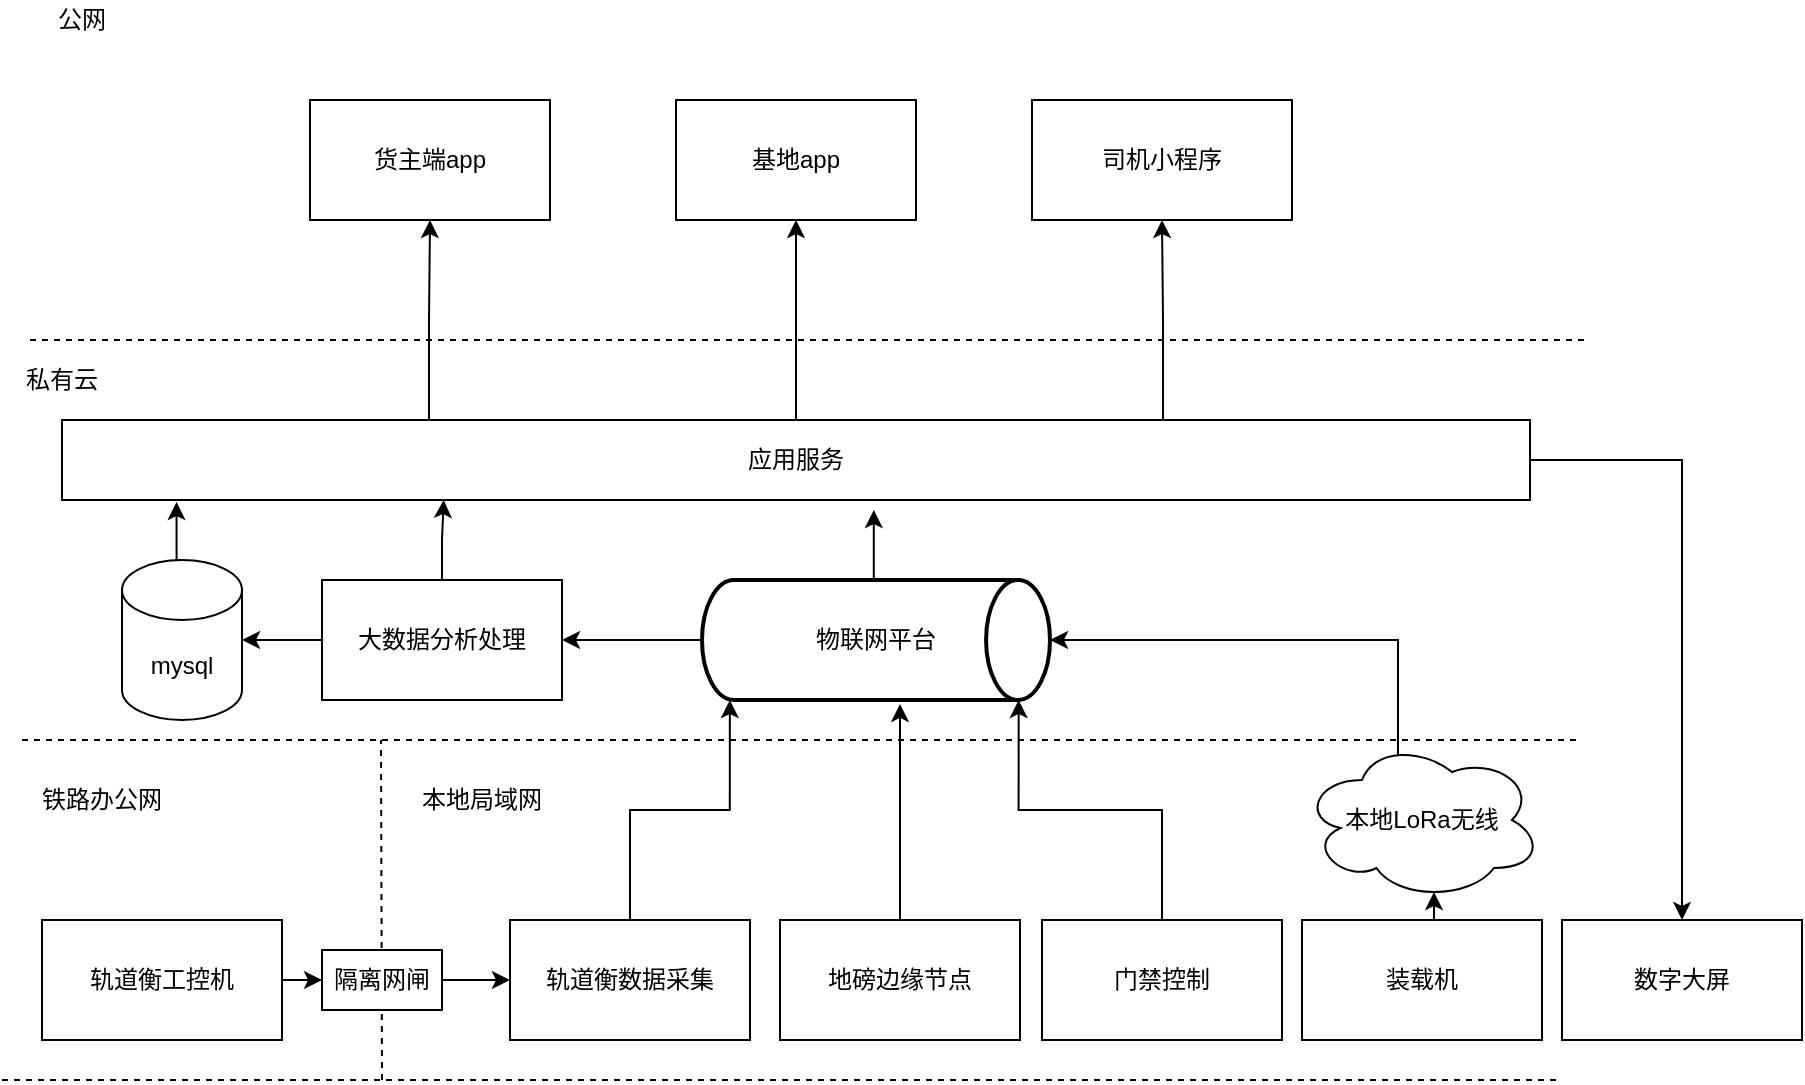 <mxfile version="14.6.1" type="github">
  <diagram id="DBg23Ft4EOHM_xaeqgFh" name="Page-1">
    <mxGraphModel dx="901" dy="619" grid="1" gridSize="10" guides="1" tooltips="1" connect="1" arrows="1" fold="1" page="0" pageScale="1" pageWidth="827" pageHeight="1169" math="0" shadow="0">
      <root>
        <mxCell id="0" />
        <mxCell id="1" parent="0" />
        <mxCell id="3gOpFJUrYChyAeatIPqP-2" value="" style="endArrow=none;dashed=1;html=1;" edge="1" parent="1">
          <mxGeometry width="50" height="50" relative="1" as="geometry">
            <mxPoint x="20" y="440" as="sourcePoint" />
            <mxPoint x="800" y="440" as="targetPoint" />
          </mxGeometry>
        </mxCell>
        <mxCell id="3gOpFJUrYChyAeatIPqP-3" value="私有云" style="text;html=1;strokeColor=none;fillColor=none;align=center;verticalAlign=middle;whiteSpace=wrap;rounded=0;" vertex="1" parent="1">
          <mxGeometry x="20" y="250" width="40" height="20" as="geometry" />
        </mxCell>
        <mxCell id="3gOpFJUrYChyAeatIPqP-4" value="铁路办公网" style="text;html=1;strokeColor=none;fillColor=none;align=center;verticalAlign=middle;whiteSpace=wrap;rounded=0;" vertex="1" parent="1">
          <mxGeometry x="20" y="460" width="80" height="20" as="geometry" />
        </mxCell>
        <mxCell id="3gOpFJUrYChyAeatIPqP-5" value="" style="endArrow=none;dashed=1;html=1;" edge="1" parent="1">
          <mxGeometry width="50" height="50" relative="1" as="geometry">
            <mxPoint x="10" y="610" as="sourcePoint" />
            <mxPoint x="790" y="610" as="targetPoint" />
          </mxGeometry>
        </mxCell>
        <mxCell id="3gOpFJUrYChyAeatIPqP-6" value="本地局域网" style="text;html=1;strokeColor=none;fillColor=none;align=center;verticalAlign=middle;whiteSpace=wrap;rounded=0;" vertex="1" parent="1">
          <mxGeometry x="210" y="460" width="80" height="20" as="geometry" />
        </mxCell>
        <mxCell id="3gOpFJUrYChyAeatIPqP-7" value="" style="endArrow=none;dashed=1;html=1;" edge="1" parent="1">
          <mxGeometry width="50" height="50" relative="1" as="geometry">
            <mxPoint x="200" y="610" as="sourcePoint" />
            <mxPoint x="199.5" y="440" as="targetPoint" />
          </mxGeometry>
        </mxCell>
        <mxCell id="3gOpFJUrYChyAeatIPqP-72" style="edgeStyle=orthogonalEdgeStyle;rounded=0;orthogonalLoop=1;jettySize=auto;html=1;exitX=0.5;exitY=0;exitDx=0;exitDy=0;entryX=0.569;entryY=1.033;entryDx=0;entryDy=0;entryPerimeter=0;" edge="1" parent="1" source="3gOpFJUrYChyAeatIPqP-8" target="3gOpFJUrYChyAeatIPqP-35">
          <mxGeometry relative="1" as="geometry" />
        </mxCell>
        <mxCell id="3gOpFJUrYChyAeatIPqP-8" value="地磅边缘节点" style="rounded=0;whiteSpace=wrap;html=1;" vertex="1" parent="1">
          <mxGeometry x="399" y="530" width="120" height="60" as="geometry" />
        </mxCell>
        <mxCell id="3gOpFJUrYChyAeatIPqP-12" style="edgeStyle=orthogonalEdgeStyle;rounded=0;orthogonalLoop=1;jettySize=auto;html=1;exitX=1;exitY=0.5;exitDx=0;exitDy=0;entryX=0;entryY=0.5;entryDx=0;entryDy=0;" edge="1" parent="1" source="3gOpFJUrYChyAeatIPqP-9" target="3gOpFJUrYChyAeatIPqP-11">
          <mxGeometry relative="1" as="geometry" />
        </mxCell>
        <mxCell id="3gOpFJUrYChyAeatIPqP-9" value="轨道衡工控机" style="rounded=0;whiteSpace=wrap;html=1;" vertex="1" parent="1">
          <mxGeometry x="30" y="530" width="120" height="60" as="geometry" />
        </mxCell>
        <mxCell id="3gOpFJUrYChyAeatIPqP-69" style="edgeStyle=orthogonalEdgeStyle;rounded=0;orthogonalLoop=1;jettySize=auto;html=1;exitX=0.5;exitY=0;exitDx=0;exitDy=0;entryX=0.08;entryY=1;entryDx=0;entryDy=0;entryPerimeter=0;" edge="1" parent="1" source="3gOpFJUrYChyAeatIPqP-10" target="3gOpFJUrYChyAeatIPqP-35">
          <mxGeometry relative="1" as="geometry" />
        </mxCell>
        <mxCell id="3gOpFJUrYChyAeatIPqP-10" value="轨道衡数据采集" style="rounded=0;whiteSpace=wrap;html=1;" vertex="1" parent="1">
          <mxGeometry x="264" y="530" width="120" height="60" as="geometry" />
        </mxCell>
        <mxCell id="3gOpFJUrYChyAeatIPqP-13" style="edgeStyle=orthogonalEdgeStyle;rounded=0;orthogonalLoop=1;jettySize=auto;html=1;exitX=1;exitY=0.5;exitDx=0;exitDy=0;entryX=0;entryY=0.5;entryDx=0;entryDy=0;" edge="1" parent="1" source="3gOpFJUrYChyAeatIPqP-11" target="3gOpFJUrYChyAeatIPqP-10">
          <mxGeometry relative="1" as="geometry" />
        </mxCell>
        <mxCell id="3gOpFJUrYChyAeatIPqP-11" value="隔离网闸" style="rounded=0;whiteSpace=wrap;html=1;" vertex="1" parent="1">
          <mxGeometry x="170" y="545" width="60" height="30" as="geometry" />
        </mxCell>
        <mxCell id="3gOpFJUrYChyAeatIPqP-16" value="货主端app" style="rounded=0;whiteSpace=wrap;html=1;" vertex="1" parent="1">
          <mxGeometry x="164" y="120" width="120" height="60" as="geometry" />
        </mxCell>
        <mxCell id="3gOpFJUrYChyAeatIPqP-17" value="基地app" style="rounded=0;whiteSpace=wrap;html=1;" vertex="1" parent="1">
          <mxGeometry x="347" y="120" width="120" height="60" as="geometry" />
        </mxCell>
        <mxCell id="3gOpFJUrYChyAeatIPqP-18" value="司机小程序" style="rounded=0;whiteSpace=wrap;html=1;" vertex="1" parent="1">
          <mxGeometry x="525" y="120" width="130" height="60" as="geometry" />
        </mxCell>
        <mxCell id="3gOpFJUrYChyAeatIPqP-60" style="edgeStyle=orthogonalEdgeStyle;rounded=0;orthogonalLoop=1;jettySize=auto;html=1;exitX=0.5;exitY=0;exitDx=0;exitDy=0;entryX=0.91;entryY=1;entryDx=0;entryDy=0;entryPerimeter=0;" edge="1" parent="1" source="3gOpFJUrYChyAeatIPqP-22" target="3gOpFJUrYChyAeatIPqP-35">
          <mxGeometry relative="1" as="geometry" />
        </mxCell>
        <mxCell id="3gOpFJUrYChyAeatIPqP-22" value="门禁控制" style="rounded=0;whiteSpace=wrap;html=1;" vertex="1" parent="1">
          <mxGeometry x="530" y="530" width="120" height="60" as="geometry" />
        </mxCell>
        <mxCell id="3gOpFJUrYChyAeatIPqP-25" value="数字大屏" style="rounded=0;whiteSpace=wrap;html=1;" vertex="1" parent="1">
          <mxGeometry x="790" y="530" width="120" height="60" as="geometry" />
        </mxCell>
        <mxCell id="3gOpFJUrYChyAeatIPqP-28" value="" style="endArrow=none;dashed=1;html=1;" edge="1" parent="1">
          <mxGeometry width="50" height="50" relative="1" as="geometry">
            <mxPoint x="24" y="240" as="sourcePoint" />
            <mxPoint x="804" y="240" as="targetPoint" />
          </mxGeometry>
        </mxCell>
        <mxCell id="3gOpFJUrYChyAeatIPqP-47" style="edgeStyle=orthogonalEdgeStyle;rounded=0;orthogonalLoop=1;jettySize=auto;html=1;exitX=0;exitY=0.5;exitDx=0;exitDy=0;entryX=1;entryY=0.5;entryDx=0;entryDy=0;entryPerimeter=0;" edge="1" parent="1" source="3gOpFJUrYChyAeatIPqP-30" target="3gOpFJUrYChyAeatIPqP-36">
          <mxGeometry relative="1" as="geometry" />
        </mxCell>
        <mxCell id="3gOpFJUrYChyAeatIPqP-63" style="edgeStyle=orthogonalEdgeStyle;rounded=0;orthogonalLoop=1;jettySize=auto;html=1;exitX=0.5;exitY=0;exitDx=0;exitDy=0;entryX=0.26;entryY=1;entryDx=0;entryDy=0;entryPerimeter=0;" edge="1" parent="1" source="3gOpFJUrYChyAeatIPqP-30" target="3gOpFJUrYChyAeatIPqP-31">
          <mxGeometry relative="1" as="geometry" />
        </mxCell>
        <mxCell id="3gOpFJUrYChyAeatIPqP-30" value="大数据分析处理" style="rounded=0;whiteSpace=wrap;html=1;" vertex="1" parent="1">
          <mxGeometry x="170" y="360" width="120" height="60" as="geometry" />
        </mxCell>
        <mxCell id="3gOpFJUrYChyAeatIPqP-54" style="edgeStyle=orthogonalEdgeStyle;rounded=0;orthogonalLoop=1;jettySize=auto;html=1;exitX=1;exitY=0.5;exitDx=0;exitDy=0;" edge="1" parent="1" source="3gOpFJUrYChyAeatIPqP-31" target="3gOpFJUrYChyAeatIPqP-25">
          <mxGeometry relative="1" as="geometry" />
        </mxCell>
        <mxCell id="3gOpFJUrYChyAeatIPqP-55" style="edgeStyle=orthogonalEdgeStyle;rounded=0;orthogonalLoop=1;jettySize=auto;html=1;exitX=0.25;exitY=0;exitDx=0;exitDy=0;entryX=0.5;entryY=1;entryDx=0;entryDy=0;" edge="1" parent="1" source="3gOpFJUrYChyAeatIPqP-31" target="3gOpFJUrYChyAeatIPqP-16">
          <mxGeometry relative="1" as="geometry" />
        </mxCell>
        <mxCell id="3gOpFJUrYChyAeatIPqP-56" style="edgeStyle=orthogonalEdgeStyle;rounded=0;orthogonalLoop=1;jettySize=auto;html=1;exitX=0.5;exitY=0;exitDx=0;exitDy=0;entryX=0.5;entryY=1;entryDx=0;entryDy=0;" edge="1" parent="1" source="3gOpFJUrYChyAeatIPqP-31" target="3gOpFJUrYChyAeatIPqP-17">
          <mxGeometry relative="1" as="geometry" />
        </mxCell>
        <mxCell id="3gOpFJUrYChyAeatIPqP-57" style="edgeStyle=orthogonalEdgeStyle;rounded=0;orthogonalLoop=1;jettySize=auto;html=1;exitX=0.75;exitY=0;exitDx=0;exitDy=0;entryX=0.5;entryY=1;entryDx=0;entryDy=0;" edge="1" parent="1" source="3gOpFJUrYChyAeatIPqP-31" target="3gOpFJUrYChyAeatIPqP-18">
          <mxGeometry relative="1" as="geometry" />
        </mxCell>
        <mxCell id="3gOpFJUrYChyAeatIPqP-31" value="应用服务" style="rounded=0;whiteSpace=wrap;html=1;" vertex="1" parent="1">
          <mxGeometry x="40" y="280" width="734" height="40" as="geometry" />
        </mxCell>
        <mxCell id="3gOpFJUrYChyAeatIPqP-70" style="edgeStyle=orthogonalEdgeStyle;rounded=0;orthogonalLoop=1;jettySize=auto;html=1;exitX=0;exitY=0.5;exitDx=0;exitDy=0;exitPerimeter=0;entryX=1;entryY=0.5;entryDx=0;entryDy=0;" edge="1" parent="1" source="3gOpFJUrYChyAeatIPqP-35" target="3gOpFJUrYChyAeatIPqP-30">
          <mxGeometry relative="1" as="geometry" />
        </mxCell>
        <mxCell id="3gOpFJUrYChyAeatIPqP-71" style="edgeStyle=orthogonalEdgeStyle;rounded=0;orthogonalLoop=1;jettySize=auto;html=1;exitX=0.5;exitY=0;exitDx=0;exitDy=0;exitPerimeter=0;entryX=0.553;entryY=1.125;entryDx=0;entryDy=0;entryPerimeter=0;" edge="1" parent="1" source="3gOpFJUrYChyAeatIPqP-35" target="3gOpFJUrYChyAeatIPqP-31">
          <mxGeometry relative="1" as="geometry" />
        </mxCell>
        <mxCell id="3gOpFJUrYChyAeatIPqP-35" value="物联网平台" style="strokeWidth=2;html=1;shape=mxgraph.flowchart.direct_data;whiteSpace=wrap;" vertex="1" parent="1">
          <mxGeometry x="360" y="360" width="174" height="60" as="geometry" />
        </mxCell>
        <mxCell id="3gOpFJUrYChyAeatIPqP-62" style="edgeStyle=orthogonalEdgeStyle;rounded=0;orthogonalLoop=1;jettySize=auto;html=1;exitX=0.5;exitY=0;exitDx=0;exitDy=0;exitPerimeter=0;entryX=0.078;entryY=1.025;entryDx=0;entryDy=0;entryPerimeter=0;" edge="1" parent="1" source="3gOpFJUrYChyAeatIPqP-36" target="3gOpFJUrYChyAeatIPqP-31">
          <mxGeometry relative="1" as="geometry" />
        </mxCell>
        <mxCell id="3gOpFJUrYChyAeatIPqP-36" value="mysql" style="shape=cylinder3;whiteSpace=wrap;html=1;boundedLbl=1;backgroundOutline=1;size=15;" vertex="1" parent="1">
          <mxGeometry x="70" y="350" width="60" height="80" as="geometry" />
        </mxCell>
        <mxCell id="3gOpFJUrYChyAeatIPqP-50" value="公网" style="text;html=1;strokeColor=none;fillColor=none;align=center;verticalAlign=middle;whiteSpace=wrap;rounded=0;" vertex="1" parent="1">
          <mxGeometry x="30" y="70" width="40" height="20" as="geometry" />
        </mxCell>
        <mxCell id="3gOpFJUrYChyAeatIPqP-66" style="edgeStyle=orthogonalEdgeStyle;rounded=0;orthogonalLoop=1;jettySize=auto;html=1;exitX=0.5;exitY=0;exitDx=0;exitDy=0;entryX=0.55;entryY=0.95;entryDx=0;entryDy=0;entryPerimeter=0;" edge="1" parent="1" source="3gOpFJUrYChyAeatIPqP-64" target="3gOpFJUrYChyAeatIPqP-65">
          <mxGeometry relative="1" as="geometry" />
        </mxCell>
        <mxCell id="3gOpFJUrYChyAeatIPqP-64" value="装载机" style="rounded=0;whiteSpace=wrap;html=1;" vertex="1" parent="1">
          <mxGeometry x="660" y="530" width="120" height="60" as="geometry" />
        </mxCell>
        <mxCell id="3gOpFJUrYChyAeatIPqP-67" style="edgeStyle=orthogonalEdgeStyle;rounded=0;orthogonalLoop=1;jettySize=auto;html=1;exitX=0.4;exitY=0.1;exitDx=0;exitDy=0;exitPerimeter=0;entryX=1;entryY=0.5;entryDx=0;entryDy=0;entryPerimeter=0;" edge="1" parent="1" source="3gOpFJUrYChyAeatIPqP-65" target="3gOpFJUrYChyAeatIPqP-35">
          <mxGeometry relative="1" as="geometry">
            <Array as="points">
              <mxPoint x="708" y="390" />
            </Array>
          </mxGeometry>
        </mxCell>
        <mxCell id="3gOpFJUrYChyAeatIPqP-65" value="本地LoRa无线" style="ellipse;shape=cloud;whiteSpace=wrap;html=1;" vertex="1" parent="1">
          <mxGeometry x="660" y="440" width="120" height="80" as="geometry" />
        </mxCell>
      </root>
    </mxGraphModel>
  </diagram>
</mxfile>
